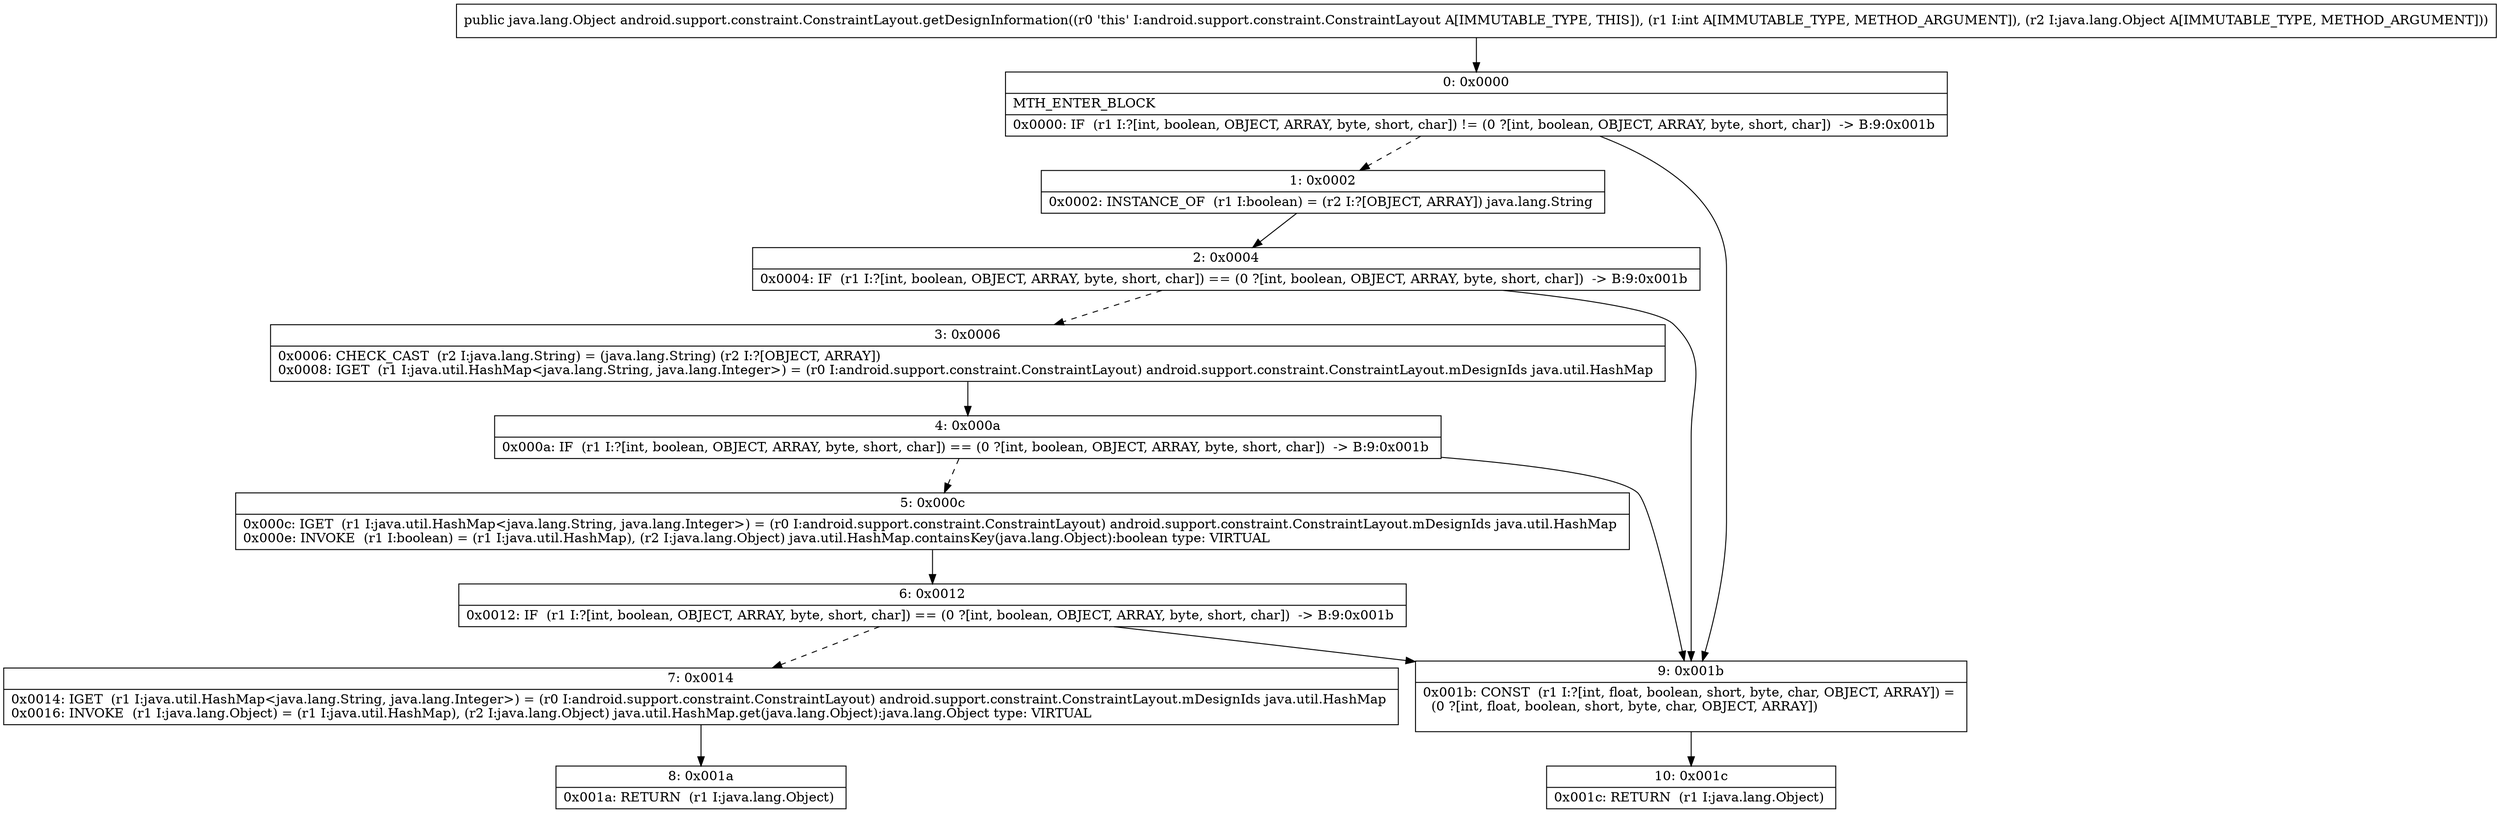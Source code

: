 digraph "CFG forandroid.support.constraint.ConstraintLayout.getDesignInformation(ILjava\/lang\/Object;)Ljava\/lang\/Object;" {
Node_0 [shape=record,label="{0\:\ 0x0000|MTH_ENTER_BLOCK\l|0x0000: IF  (r1 I:?[int, boolean, OBJECT, ARRAY, byte, short, char]) != (0 ?[int, boolean, OBJECT, ARRAY, byte, short, char])  \-\> B:9:0x001b \l}"];
Node_1 [shape=record,label="{1\:\ 0x0002|0x0002: INSTANCE_OF  (r1 I:boolean) = (r2 I:?[OBJECT, ARRAY]) java.lang.String \l}"];
Node_2 [shape=record,label="{2\:\ 0x0004|0x0004: IF  (r1 I:?[int, boolean, OBJECT, ARRAY, byte, short, char]) == (0 ?[int, boolean, OBJECT, ARRAY, byte, short, char])  \-\> B:9:0x001b \l}"];
Node_3 [shape=record,label="{3\:\ 0x0006|0x0006: CHECK_CAST  (r2 I:java.lang.String) = (java.lang.String) (r2 I:?[OBJECT, ARRAY]) \l0x0008: IGET  (r1 I:java.util.HashMap\<java.lang.String, java.lang.Integer\>) = (r0 I:android.support.constraint.ConstraintLayout) android.support.constraint.ConstraintLayout.mDesignIds java.util.HashMap \l}"];
Node_4 [shape=record,label="{4\:\ 0x000a|0x000a: IF  (r1 I:?[int, boolean, OBJECT, ARRAY, byte, short, char]) == (0 ?[int, boolean, OBJECT, ARRAY, byte, short, char])  \-\> B:9:0x001b \l}"];
Node_5 [shape=record,label="{5\:\ 0x000c|0x000c: IGET  (r1 I:java.util.HashMap\<java.lang.String, java.lang.Integer\>) = (r0 I:android.support.constraint.ConstraintLayout) android.support.constraint.ConstraintLayout.mDesignIds java.util.HashMap \l0x000e: INVOKE  (r1 I:boolean) = (r1 I:java.util.HashMap), (r2 I:java.lang.Object) java.util.HashMap.containsKey(java.lang.Object):boolean type: VIRTUAL \l}"];
Node_6 [shape=record,label="{6\:\ 0x0012|0x0012: IF  (r1 I:?[int, boolean, OBJECT, ARRAY, byte, short, char]) == (0 ?[int, boolean, OBJECT, ARRAY, byte, short, char])  \-\> B:9:0x001b \l}"];
Node_7 [shape=record,label="{7\:\ 0x0014|0x0014: IGET  (r1 I:java.util.HashMap\<java.lang.String, java.lang.Integer\>) = (r0 I:android.support.constraint.ConstraintLayout) android.support.constraint.ConstraintLayout.mDesignIds java.util.HashMap \l0x0016: INVOKE  (r1 I:java.lang.Object) = (r1 I:java.util.HashMap), (r2 I:java.lang.Object) java.util.HashMap.get(java.lang.Object):java.lang.Object type: VIRTUAL \l}"];
Node_8 [shape=record,label="{8\:\ 0x001a|0x001a: RETURN  (r1 I:java.lang.Object) \l}"];
Node_9 [shape=record,label="{9\:\ 0x001b|0x001b: CONST  (r1 I:?[int, float, boolean, short, byte, char, OBJECT, ARRAY]) = \l  (0 ?[int, float, boolean, short, byte, char, OBJECT, ARRAY])\l \l}"];
Node_10 [shape=record,label="{10\:\ 0x001c|0x001c: RETURN  (r1 I:java.lang.Object) \l}"];
MethodNode[shape=record,label="{public java.lang.Object android.support.constraint.ConstraintLayout.getDesignInformation((r0 'this' I:android.support.constraint.ConstraintLayout A[IMMUTABLE_TYPE, THIS]), (r1 I:int A[IMMUTABLE_TYPE, METHOD_ARGUMENT]), (r2 I:java.lang.Object A[IMMUTABLE_TYPE, METHOD_ARGUMENT])) }"];
MethodNode -> Node_0;
Node_0 -> Node_1[style=dashed];
Node_0 -> Node_9;
Node_1 -> Node_2;
Node_2 -> Node_3[style=dashed];
Node_2 -> Node_9;
Node_3 -> Node_4;
Node_4 -> Node_5[style=dashed];
Node_4 -> Node_9;
Node_5 -> Node_6;
Node_6 -> Node_7[style=dashed];
Node_6 -> Node_9;
Node_7 -> Node_8;
Node_9 -> Node_10;
}

